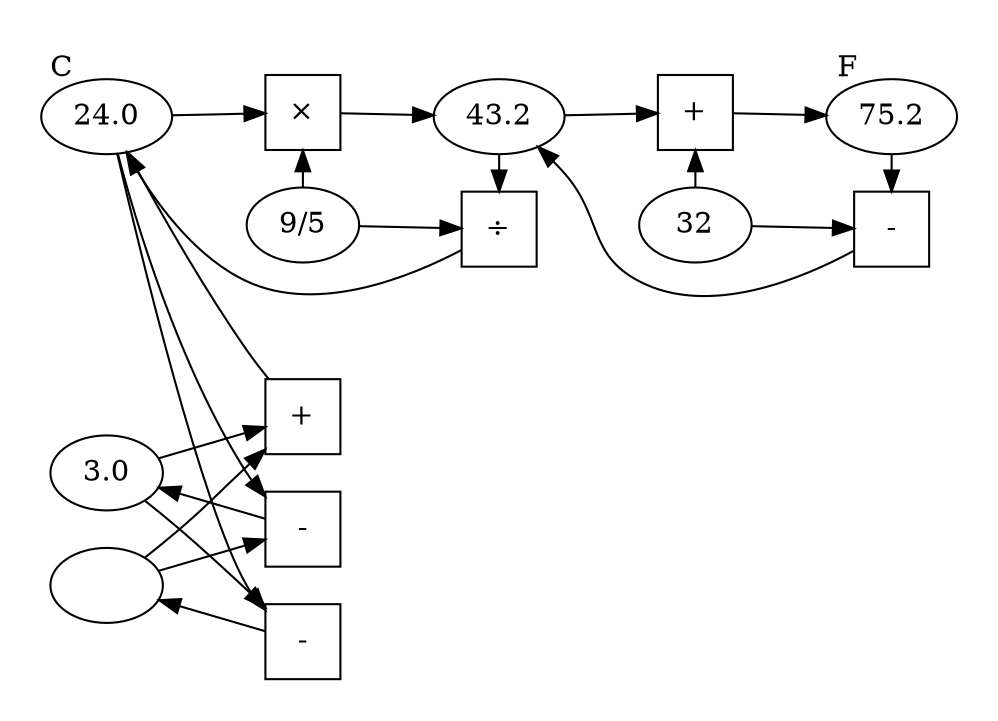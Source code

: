 digraph celsiusAdd {
    graph [rankdir=LR];
    div [label=÷,shape=square];
    minus [label="-",shape=square];
    subgraph cluster_1 {
        graph [style=invis];
        c [label=24.0];
        times [label=×,shape=square];
        m [label=43.2];
        plus [label="+",shape=square];
        f [label=75.2];
    }
    nf [label="9/5"];
    tt [label=32];
    c -> times;
    nf -> times;
    times -> m;
    m -> plus;
    tt -> plus;
    plus -> f;
    c -> nf [style=invis];
    nf -> m [style=invis];
    m -> tt [style=invis];
    tt -> f [style=invis];
    c -> c [xlabel=C
           ,penwidth=0
           ,dir=none];
    f -> f [xlabel=F
           ,penwidth=0
           ,dir=none];
    f -> minus;
    tt -> minus;
    minus -> m;
    m -> div;
    nf -> div;
    div -> c;
    div [label=÷,shape=square];
    subgraph cluster_11 {
        graph [style=invis];
        min1 [label="-",shape=square];
        min2 [label="-",shape=square];
    }
    subgraph cluster_12 {
        graph [style=invis];
        b [label=3.0];
        a [label=""];
    }
    plus2 [label="+",shape=square];
    a -> min1;
    a -> plus2;
    b -> plus2;
    b -> min2;
    c -> min1;
    c -> min2;
    min1 -> b;
    min2 -> a;
    plus2 -> c;
}